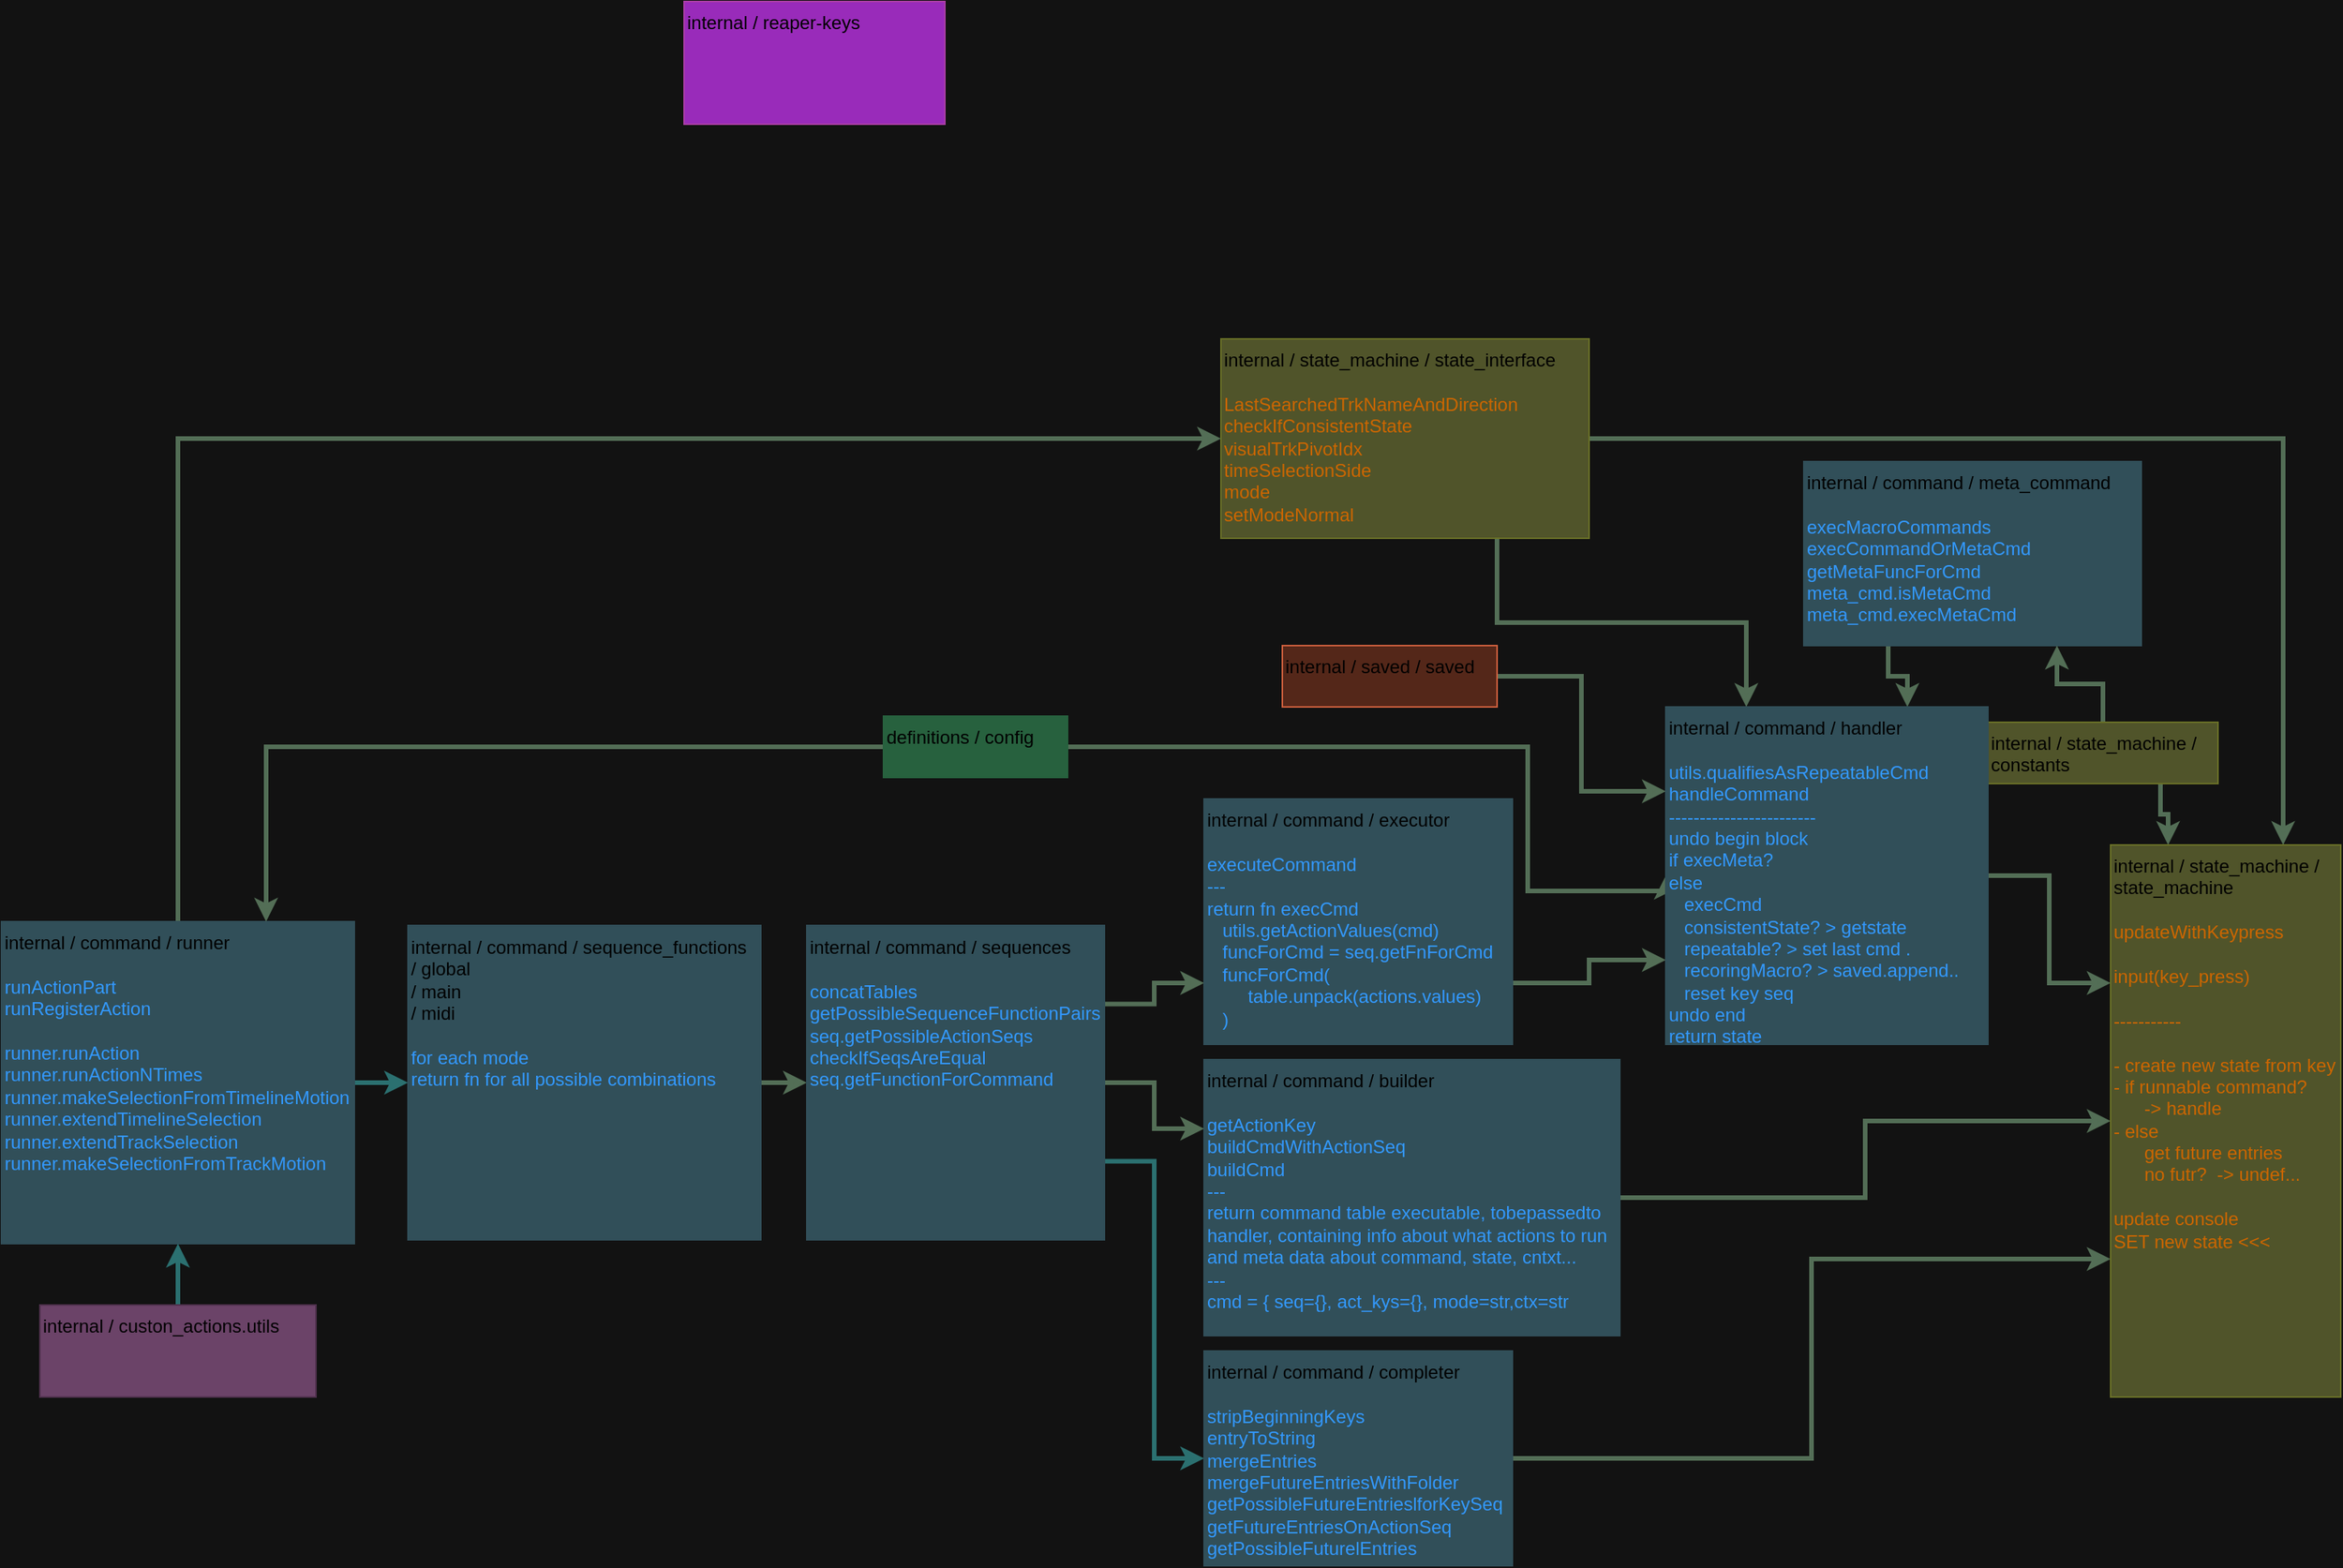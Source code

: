 <mxfile version="13.0.3" type="device"><diagram id="C5RBs43oDa-KdzZeNtuy" name="Page-1"><mxGraphModel dx="1502" dy="1857" grid="1" gridSize="10" guides="1" tooltips="1" connect="1" arrows="1" fold="1" page="1" pageScale="1" pageWidth="827" pageHeight="1169" background="#121212" math="0" shadow="0"><root><mxCell id="WIyWlLk6GJQsqaUBKTNV-0"/><mxCell id="WIyWlLk6GJQsqaUBKTNV-1" parent="WIyWlLk6GJQsqaUBKTNV-0"/><mxCell id="eBRbJFHvnHRZClJzczv9-108" style="edgeStyle=orthogonalEdgeStyle;rounded=0;orthogonalLoop=1;jettySize=auto;html=1;exitX=1;exitY=0.5;exitDx=0;exitDy=0;entryX=0;entryY=0.5;entryDx=0;entryDy=0;strokeColor=#536E56;strokeWidth=3;fontColor=#000000;align=left;" parent="WIyWlLk6GJQsqaUBKTNV-1" source="eBRbJFHvnHRZClJzczv9-5" target="eBRbJFHvnHRZClJzczv9-29" edge="1"><mxGeometry relative="1" as="geometry"/></mxCell><mxCell id="eBRbJFHvnHRZClJzczv9-5" value="&lt;div&gt;&lt;span&gt;internal / command / sequence_functions&lt;/span&gt;&lt;/div&gt;&lt;div&gt;&lt;span&gt;/ global&lt;/span&gt;&lt;/div&gt;&lt;div&gt;/ main&lt;/div&gt;&lt;div&gt;/ midi&lt;/div&gt;&lt;div&gt;&lt;br&gt;&lt;/div&gt;&lt;div&gt;&lt;font color=&quot;#3399ff&quot;&gt;for each mode&lt;/font&gt;&lt;/div&gt;&lt;div&gt;&lt;font color=&quot;#3399ff&quot;&gt;return fn for all possible combinations&lt;/font&gt;&lt;/div&gt;" style="rounded=0;whiteSpace=wrap;html=1;align=left;fillColor=#314F59;verticalAlign=top;strokeColor=#314F59;" parent="WIyWlLk6GJQsqaUBKTNV-1" vertex="1"><mxGeometry x="360" y="-447.5" width="230" height="205" as="geometry"/></mxCell><mxCell id="eBRbJFHvnHRZClJzczv9-105" style="edgeStyle=orthogonalEdgeStyle;rounded=0;orthogonalLoop=1;jettySize=auto;html=1;exitX=1;exitY=0.5;exitDx=0;exitDy=0;entryX=0;entryY=0.5;entryDx=0;entryDy=0;strokeColor=#536E56;strokeWidth=3;fontColor=#000000;align=left;" parent="WIyWlLk6GJQsqaUBKTNV-1" source="eBRbJFHvnHRZClJzczv9-14" target="eBRbJFHvnHRZClJzczv9-99" edge="1"><mxGeometry relative="1" as="geometry"/></mxCell><mxCell id="eBRbJFHvnHRZClJzczv9-14" value="&lt;div&gt;&lt;span&gt;internal / command / builder&lt;/span&gt;&lt;/div&gt;&lt;div&gt;&lt;span&gt;&lt;br&gt;&lt;/span&gt;&lt;/div&gt;&lt;div&gt;&lt;font color=&quot;#3399ff&quot;&gt;getActionKey&lt;/font&gt;&lt;/div&gt;&lt;div&gt;&lt;font color=&quot;#3399ff&quot;&gt;buildCmdWithActionSeq&lt;/font&gt;&lt;/div&gt;&lt;div&gt;&lt;font color=&quot;#3399ff&quot;&gt;buildCmd&lt;/font&gt;&lt;/div&gt;&lt;div&gt;&lt;font color=&quot;#3399ff&quot;&gt;---&lt;/font&gt;&lt;/div&gt;&lt;div&gt;&lt;font color=&quot;#3399ff&quot;&gt;return command table executable, tobepassedto handler, containing info about what actions to run and meta data about command, state, cntxt...&lt;/font&gt;&lt;/div&gt;&lt;div&gt;&lt;font color=&quot;#3399ff&quot;&gt;---&lt;/font&gt;&lt;/div&gt;&lt;div&gt;&lt;font color=&quot;#3399ff&quot;&gt;cmd = { seq={}, act_kys={}, mode=str,ctx=str&lt;/font&gt;&lt;/div&gt;" style="rounded=0;whiteSpace=wrap;html=1;align=left;fillColor=#314F59;verticalAlign=top;strokeColor=#314F59;" parent="WIyWlLk6GJQsqaUBKTNV-1" vertex="1"><mxGeometry x="879" y="-360" width="271" height="180" as="geometry"/></mxCell><mxCell id="eBRbJFHvnHRZClJzczv9-110" style="edgeStyle=orthogonalEdgeStyle;rounded=0;orthogonalLoop=1;jettySize=auto;html=1;exitX=1;exitY=0.5;exitDx=0;exitDy=0;entryX=0.75;entryY=0;entryDx=0;entryDy=0;strokeColor=#536E56;strokeWidth=3;fontColor=#000000;align=left;" parent="WIyWlLk6GJQsqaUBKTNV-1" source="eBRbJFHvnHRZClJzczv9-17" target="eBRbJFHvnHRZClJzczv9-99" edge="1"><mxGeometry relative="1" as="geometry"/></mxCell><mxCell id="eBRbJFHvnHRZClJzczv9-132" style="edgeStyle=orthogonalEdgeStyle;rounded=0;orthogonalLoop=1;jettySize=auto;html=1;exitX=0.75;exitY=1;exitDx=0;exitDy=0;entryX=0.25;entryY=0;entryDx=0;entryDy=0;strokeColor=#536E56;strokeWidth=3;fontColor=#000000;align=left;" parent="WIyWlLk6GJQsqaUBKTNV-1" source="eBRbJFHvnHRZClJzczv9-17" target="eBRbJFHvnHRZClJzczv9-51" edge="1"><mxGeometry relative="1" as="geometry"/></mxCell><mxCell id="eBRbJFHvnHRZClJzczv9-17" value="&lt;div&gt;&lt;span&gt;internal / state_machine / state_interface&lt;/span&gt;&lt;/div&gt;&lt;div&gt;&lt;br&gt;&lt;/div&gt;&lt;div&gt;&lt;font color=&quot;#cc6600&quot;&gt;LastSearchedTrkNameAndDirection&lt;/font&gt;&lt;/div&gt;&lt;div&gt;&lt;font color=&quot;#cc6600&quot;&gt;checkIfConsistentState&lt;/font&gt;&lt;/div&gt;&lt;div&gt;&lt;font color=&quot;#cc6600&quot;&gt;visualTrkPivotIdx&lt;/font&gt;&lt;/div&gt;&lt;div&gt;&lt;font color=&quot;#cc6600&quot;&gt;timeSelectionSide&lt;/font&gt;&lt;/div&gt;&lt;div&gt;&lt;font color=&quot;#cc6600&quot;&gt;mode&lt;/font&gt;&lt;/div&gt;&lt;div&gt;&lt;font color=&quot;#cc6600&quot;&gt;setModeNormal&lt;/font&gt;&lt;/div&gt;" style="rounded=0;whiteSpace=wrap;html=1;align=left;fillColor=#50542A;verticalAlign=top;strokeColor=#697027;" parent="WIyWlLk6GJQsqaUBKTNV-1" vertex="1"><mxGeometry x="890" y="-830" width="240" height="130" as="geometry"/></mxCell><mxCell id="eBRbJFHvnHRZClJzczv9-77" style="edgeStyle=orthogonalEdgeStyle;rounded=0;orthogonalLoop=1;jettySize=auto;html=1;exitX=1;exitY=0.75;exitDx=0;exitDy=0;entryX=0;entryY=0.5;entryDx=0;entryDy=0;strokeColor=#2B7070;strokeWidth=3;fontColor=#000000;align=left;" parent="WIyWlLk6GJQsqaUBKTNV-1" source="eBRbJFHvnHRZClJzczv9-29" target="eBRbJFHvnHRZClJzczv9-33" edge="1"><mxGeometry relative="1" as="geometry"/></mxCell><mxCell id="eBRbJFHvnHRZClJzczv9-129" style="edgeStyle=orthogonalEdgeStyle;rounded=0;orthogonalLoop=1;jettySize=auto;html=1;exitX=1;exitY=0.25;exitDx=0;exitDy=0;entryX=0;entryY=0.75;entryDx=0;entryDy=0;strokeColor=#536E56;strokeWidth=3;fontColor=#000000;align=left;" parent="WIyWlLk6GJQsqaUBKTNV-1" source="eBRbJFHvnHRZClJzczv9-29" target="eBRbJFHvnHRZClJzczv9-45" edge="1"><mxGeometry relative="1" as="geometry"/></mxCell><mxCell id="eBRbJFHvnHRZClJzczv9-131" style="edgeStyle=orthogonalEdgeStyle;rounded=0;orthogonalLoop=1;jettySize=auto;html=1;exitX=1;exitY=0.5;exitDx=0;exitDy=0;entryX=0;entryY=0.25;entryDx=0;entryDy=0;strokeColor=#536E56;strokeWidth=3;fontColor=#000000;align=left;" parent="WIyWlLk6GJQsqaUBKTNV-1" source="eBRbJFHvnHRZClJzczv9-29" target="eBRbJFHvnHRZClJzczv9-14" edge="1"><mxGeometry relative="1" as="geometry"/></mxCell><mxCell id="eBRbJFHvnHRZClJzczv9-29" value="&lt;div&gt;&lt;span&gt;internal / command / sequences&lt;/span&gt;&lt;/div&gt;&lt;div&gt;&lt;span&gt;&lt;br&gt;&lt;/span&gt;&lt;/div&gt;&lt;div&gt;&lt;font color=&quot;#3399ff&quot;&gt;concatTables&lt;/font&gt;&lt;/div&gt;&lt;div&gt;&lt;font color=&quot;#3399ff&quot;&gt;getPossibleSequenceFunctionPairs&lt;/font&gt;&lt;/div&gt;&lt;div&gt;&lt;font color=&quot;#3399ff&quot;&gt;seq.getPossibleActionSeqs&lt;/font&gt;&lt;/div&gt;&lt;div&gt;&lt;font color=&quot;#3399ff&quot;&gt;checkIfSeqsAreEqual&lt;/font&gt;&lt;/div&gt;&lt;div&gt;&lt;font color=&quot;#3399ff&quot;&gt;seq.getFunctionForCommand&lt;/font&gt;&lt;/div&gt;" style="rounded=0;whiteSpace=wrap;html=1;align=left;fillColor=#314F59;verticalAlign=top;strokeColor=#314F59;" parent="WIyWlLk6GJQsqaUBKTNV-1" vertex="1"><mxGeometry x="620" y="-447.5" width="194" height="205" as="geometry"/></mxCell><mxCell id="eBRbJFHvnHRZClJzczv9-111" style="edgeStyle=orthogonalEdgeStyle;rounded=0;orthogonalLoop=1;jettySize=auto;html=1;exitX=1;exitY=0.5;exitDx=0;exitDy=0;entryX=0;entryY=0.75;entryDx=0;entryDy=0;strokeColor=#536E56;strokeWidth=3;fontColor=#000000;align=left;" parent="WIyWlLk6GJQsqaUBKTNV-1" source="eBRbJFHvnHRZClJzczv9-33" target="eBRbJFHvnHRZClJzczv9-99" edge="1"><mxGeometry relative="1" as="geometry"/></mxCell><mxCell id="eBRbJFHvnHRZClJzczv9-33" value="&lt;div&gt;&lt;span&gt;internal / command / completer&lt;/span&gt;&lt;/div&gt;&lt;div&gt;&lt;span&gt;&lt;br&gt;&lt;/span&gt;&lt;/div&gt;&lt;div&gt;&lt;span&gt;&lt;font color=&quot;#3399ff&quot;&gt;stripBeginningKeys&lt;/font&gt;&lt;/span&gt;&lt;/div&gt;&lt;div&gt;&lt;span&gt;&lt;font color=&quot;#3399ff&quot;&gt;entryToString&lt;/font&gt;&lt;/span&gt;&lt;/div&gt;&lt;div&gt;&lt;span&gt;&lt;font color=&quot;#3399ff&quot;&gt;mergeEntries&lt;/font&gt;&lt;/span&gt;&lt;/div&gt;&lt;div&gt;&lt;span&gt;&lt;font color=&quot;#3399ff&quot;&gt;mergeFutureEntriesWithFolder&lt;/font&gt;&lt;/span&gt;&lt;/div&gt;&lt;div&gt;&lt;span&gt;&lt;font color=&quot;#3399ff&quot;&gt;getPossibleFutureEntrieslforKeySeq&lt;/font&gt;&lt;/span&gt;&lt;/div&gt;&lt;div&gt;&lt;span&gt;&lt;font color=&quot;#3399ff&quot;&gt;getFutureEntriesOnActionSeq&lt;/font&gt;&lt;/span&gt;&lt;/div&gt;&lt;div&gt;&lt;span&gt;&lt;font color=&quot;#3399ff&quot;&gt;getPossibleFuturelEntries&lt;/font&gt;&lt;/span&gt;&lt;/div&gt;" style="rounded=0;whiteSpace=wrap;html=1;align=left;fillColor=#314F59;verticalAlign=top;strokeColor=#314F59;" parent="WIyWlLk6GJQsqaUBKTNV-1" vertex="1"><mxGeometry x="879" y="-170" width="201" height="140" as="geometry"/></mxCell><mxCell id="eBRbJFHvnHRZClJzczv9-88" style="edgeStyle=orthogonalEdgeStyle;rounded=0;orthogonalLoop=1;jettySize=auto;html=1;exitX=1;exitY=0.5;exitDx=0;exitDy=0;strokeColor=#2B7070;strokeWidth=3;fontColor=#000000;align=left;" parent="WIyWlLk6GJQsqaUBKTNV-1" source="eBRbJFHvnHRZClJzczv9-40" target="eBRbJFHvnHRZClJzczv9-5" edge="1"><mxGeometry relative="1" as="geometry"/></mxCell><mxCell id="eBRbJFHvnHRZClJzczv9-107" style="edgeStyle=orthogonalEdgeStyle;rounded=0;orthogonalLoop=1;jettySize=auto;html=1;exitX=0.5;exitY=0;exitDx=0;exitDy=0;entryX=0;entryY=0.5;entryDx=0;entryDy=0;strokeColor=#536E56;strokeWidth=3;fontColor=#000000;align=left;" parent="WIyWlLk6GJQsqaUBKTNV-1" source="eBRbJFHvnHRZClJzczv9-40" target="eBRbJFHvnHRZClJzczv9-17" edge="1"><mxGeometry relative="1" as="geometry"/></mxCell><mxCell id="eBRbJFHvnHRZClJzczv9-40" value="&lt;div&gt;&lt;span&gt;internal / command / runner&lt;/span&gt;&lt;/div&gt;&lt;div&gt;&lt;span&gt;&lt;br&gt;&lt;/span&gt;&lt;/div&gt;&lt;div&gt;&lt;font color=&quot;#3399ff&quot;&gt;runActionPart&lt;/font&gt;&lt;/div&gt;&lt;div&gt;&lt;font color=&quot;#3399ff&quot;&gt;runRegisterAction&lt;/font&gt;&lt;/div&gt;&lt;div&gt;&lt;br&gt;&lt;/div&gt;&lt;div&gt;&lt;font color=&quot;#3399ff&quot;&gt;runner.runAction&lt;/font&gt;&lt;/div&gt;&lt;div&gt;&lt;font color=&quot;#3399ff&quot;&gt;runner.runActionNTimes&lt;/font&gt;&lt;/div&gt;&lt;div&gt;&lt;font color=&quot;#3399ff&quot;&gt;runner.makeSelectionFromTimelineMotion&lt;/font&gt;&lt;/div&gt;&lt;div&gt;&lt;font color=&quot;#3399ff&quot;&gt;runner.extendTimelineSelection&lt;/font&gt;&lt;/div&gt;&lt;div&gt;&lt;font color=&quot;#3399ff&quot;&gt;runner.extendTrackSelection&lt;/font&gt;&lt;/div&gt;&lt;div&gt;&lt;font color=&quot;#3399ff&quot;&gt;runner.makeSelectionFromTrackMotion&lt;/font&gt;&lt;/div&gt;" style="rounded=0;whiteSpace=wrap;html=1;align=left;fillColor=#314F59;verticalAlign=top;strokeColor=#314F59;" parent="WIyWlLk6GJQsqaUBKTNV-1" vertex="1"><mxGeometry x="95" y="-450" width="230" height="210" as="geometry"/></mxCell><mxCell id="eBRbJFHvnHRZClJzczv9-83" style="edgeStyle=orthogonalEdgeStyle;rounded=0;orthogonalLoop=1;jettySize=auto;html=1;exitX=0.5;exitY=0;exitDx=0;exitDy=0;strokeColor=#2B7070;strokeWidth=3;fontColor=#000000;align=left;" parent="WIyWlLk6GJQsqaUBKTNV-1" source="eBRbJFHvnHRZClJzczv9-42" target="eBRbJFHvnHRZClJzczv9-40" edge="1"><mxGeometry relative="1" as="geometry"/></mxCell><mxCell id="eBRbJFHvnHRZClJzczv9-42" value="&lt;div&gt;&lt;span&gt;internal / custon_actions.utils&lt;/span&gt;&lt;/div&gt;" style="rounded=0;whiteSpace=wrap;html=1;align=left;fillColor=#6B4368;verticalAlign=top;strokeColor=#4F314D;" parent="WIyWlLk6GJQsqaUBKTNV-1" vertex="1"><mxGeometry x="120" y="-200" width="180" height="60" as="geometry"/></mxCell><mxCell id="eBRbJFHvnHRZClJzczv9-121" style="edgeStyle=orthogonalEdgeStyle;rounded=0;orthogonalLoop=1;jettySize=auto;html=1;exitX=1;exitY=0.75;exitDx=0;exitDy=0;entryX=0;entryY=0.75;entryDx=0;entryDy=0;strokeColor=#536E56;strokeWidth=3;fontColor=#000000;align=left;" parent="WIyWlLk6GJQsqaUBKTNV-1" source="eBRbJFHvnHRZClJzczv9-45" target="eBRbJFHvnHRZClJzczv9-51" edge="1"><mxGeometry relative="1" as="geometry"/></mxCell><mxCell id="eBRbJFHvnHRZClJzczv9-45" value="&lt;div&gt;&lt;span&gt;internal / command / executor&lt;/span&gt;&lt;/div&gt;&lt;div&gt;&lt;span&gt;&lt;br&gt;&lt;/span&gt;&lt;/div&gt;&lt;div&gt;&lt;span&gt;&lt;font color=&quot;#3399ff&quot;&gt;executeCommand&lt;/font&gt;&lt;/span&gt;&lt;/div&gt;&lt;div&gt;&lt;font color=&quot;#3399ff&quot;&gt;---&lt;/font&gt;&lt;/div&gt;&lt;div&gt;&lt;font color=&quot;#3399ff&quot;&gt;return fn execCmd&lt;/font&gt;&lt;/div&gt;&lt;div&gt;&lt;font color=&quot;#3399ff&quot;&gt;&amp;nbsp; &amp;nbsp;utils.getActionValues(cmd)&lt;/font&gt;&lt;/div&gt;&lt;div&gt;&lt;font color=&quot;#3399ff&quot;&gt;&amp;nbsp; &amp;nbsp;funcForCmd = seq.getFnForCmd&lt;/font&gt;&lt;/div&gt;&lt;div&gt;&lt;font color=&quot;#3399ff&quot;&gt;&amp;nbsp; &amp;nbsp;funcForCmd(&lt;/font&gt;&lt;/div&gt;&lt;div&gt;&lt;font color=&quot;#3399ff&quot;&gt;&amp;nbsp; &amp;nbsp; &amp;nbsp; &amp;nbsp; table.unpack(actions.values&lt;/font&gt;&lt;span style=&quot;color: rgb(51 , 153 , 255)&quot;&gt;)&lt;/span&gt;&lt;/div&gt;&lt;div&gt;&lt;span style=&quot;color: rgb(51 , 153 , 255)&quot;&gt;&amp;nbsp; &amp;nbsp;)&lt;/span&gt;&lt;/div&gt;" style="rounded=0;whiteSpace=wrap;html=1;align=left;fillColor=#314F59;verticalAlign=top;strokeColor=#314F59;" parent="WIyWlLk6GJQsqaUBKTNV-1" vertex="1"><mxGeometry x="879" y="-530" width="201" height="160" as="geometry"/></mxCell><mxCell id="eBRbJFHvnHRZClJzczv9-126" style="edgeStyle=orthogonalEdgeStyle;rounded=0;orthogonalLoop=1;jettySize=auto;html=1;exitX=1;exitY=0.5;exitDx=0;exitDy=0;entryX=0;entryY=0.25;entryDx=0;entryDy=0;strokeColor=#536E56;strokeWidth=3;fontColor=#000000;align=left;" parent="WIyWlLk6GJQsqaUBKTNV-1" source="eBRbJFHvnHRZClJzczv9-56" target="eBRbJFHvnHRZClJzczv9-51" edge="1"><mxGeometry relative="1" as="geometry"/></mxCell><mxCell id="eBRbJFHvnHRZClJzczv9-56" value="&lt;div&gt;&lt;span&gt;internal / saved / saved&lt;/span&gt;&lt;/div&gt;" style="rounded=0;whiteSpace=wrap;html=1;align=left;fillColor=#542719;verticalAlign=top;strokeColor=#CF603E;" parent="WIyWlLk6GJQsqaUBKTNV-1" vertex="1"><mxGeometry x="930" y="-630" width="140" height="40" as="geometry"/></mxCell><mxCell id="eBRbJFHvnHRZClJzczv9-128" style="edgeStyle=orthogonalEdgeStyle;rounded=0;orthogonalLoop=1;jettySize=auto;html=1;exitX=0.25;exitY=1;exitDx=0;exitDy=0;entryX=0.75;entryY=0;entryDx=0;entryDy=0;strokeColor=#536E56;strokeWidth=3;fontColor=#000000;align=left;" parent="WIyWlLk6GJQsqaUBKTNV-1" source="eBRbJFHvnHRZClJzczv9-58" target="eBRbJFHvnHRZClJzczv9-51" edge="1"><mxGeometry relative="1" as="geometry"/></mxCell><mxCell id="eBRbJFHvnHRZClJzczv9-58" value="&lt;div&gt;&lt;span&gt;internal / command / meta_command&lt;/span&gt;&lt;/div&gt;&lt;div&gt;&lt;br&gt;&lt;/div&gt;&lt;div&gt;&lt;font color=&quot;#3399ff&quot;&gt;execMacroCommands&lt;/font&gt;&lt;/div&gt;&lt;div&gt;&lt;font color=&quot;#3399ff&quot;&gt;execCommandOrMetaCmd&lt;/font&gt;&lt;/div&gt;&lt;div&gt;&lt;font color=&quot;#3399ff&quot;&gt;getMetaFuncForCmd&lt;/font&gt;&lt;/div&gt;&lt;div&gt;&lt;font color=&quot;#3399ff&quot;&gt;meta_cmd.isMetaCmd&lt;/font&gt;&lt;/div&gt;&lt;div&gt;&lt;font color=&quot;#3399ff&quot;&gt;meta_cmd.execMetaCmd&lt;/font&gt;&lt;/div&gt;" style="rounded=0;whiteSpace=wrap;html=1;align=left;fillColor=#314F59;labelPosition=center;verticalLabelPosition=middle;verticalAlign=top;strokeColor=#314F59;" parent="WIyWlLk6GJQsqaUBKTNV-1" vertex="1"><mxGeometry x="1270" y="-750" width="220" height="120" as="geometry"/></mxCell><mxCell id="eBRbJFHvnHRZClJzczv9-97" style="edgeStyle=orthogonalEdgeStyle;rounded=0;orthogonalLoop=1;jettySize=auto;html=1;exitX=0;exitY=0.5;exitDx=0;exitDy=0;entryX=0.75;entryY=0;entryDx=0;entryDy=0;strokeColor=#536E56;strokeWidth=3;fontColor=#000000;align=left;" parent="WIyWlLk6GJQsqaUBKTNV-1" source="eBRbJFHvnHRZClJzczv9-61" target="eBRbJFHvnHRZClJzczv9-40" edge="1"><mxGeometry relative="1" as="geometry"/></mxCell><mxCell id="eBRbJFHvnHRZClJzczv9-125" style="edgeStyle=orthogonalEdgeStyle;rounded=0;orthogonalLoop=1;jettySize=auto;html=1;exitX=1;exitY=0.5;exitDx=0;exitDy=0;entryX=0;entryY=0.5;entryDx=0;entryDy=0;strokeColor=#536E56;strokeWidth=3;fontColor=#000000;align=left;" parent="WIyWlLk6GJQsqaUBKTNV-1" source="eBRbJFHvnHRZClJzczv9-61" target="eBRbJFHvnHRZClJzczv9-51" edge="1"><mxGeometry relative="1" as="geometry"><Array as="points"><mxPoint x="1090" y="-564"/><mxPoint x="1090" y="-470"/></Array></mxGeometry></mxCell><mxCell id="eBRbJFHvnHRZClJzczv9-61" value="definitions / config" style="rounded=0;whiteSpace=wrap;html=1;align=left;fillColor=#27613E;labelPosition=center;verticalLabelPosition=middle;verticalAlign=top;strokeColor=#27613E;" parent="WIyWlLk6GJQsqaUBKTNV-1" vertex="1"><mxGeometry x="670" y="-584" width="120" height="40" as="geometry"/></mxCell><mxCell id="eBRbJFHvnHRZClJzczv9-63" value="&lt;div&gt;&lt;span&gt;internal / reaper-keys&lt;/span&gt;&lt;/div&gt;" style="rounded=0;whiteSpace=wrap;html=1;align=left;fillColor=#992BBA;verticalAlign=top;strokeColor=#AB3EA7;" parent="WIyWlLk6GJQsqaUBKTNV-1" vertex="1"><mxGeometry x="540" y="-1050" width="170" height="80" as="geometry"/></mxCell><mxCell id="eBRbJFHvnHRZClJzczv9-101" style="edgeStyle=orthogonalEdgeStyle;rounded=0;orthogonalLoop=1;jettySize=auto;html=1;exitX=0.75;exitY=1;exitDx=0;exitDy=0;entryX=0.25;entryY=0;entryDx=0;entryDy=0;strokeColor=#536E56;strokeWidth=3;fontColor=#000000;align=left;" parent="WIyWlLk6GJQsqaUBKTNV-1" source="eBRbJFHvnHRZClJzczv9-68" target="eBRbJFHvnHRZClJzczv9-99" edge="1"><mxGeometry relative="1" as="geometry"/></mxCell><mxCell id="eBRbJFHvnHRZClJzczv9-109" style="edgeStyle=orthogonalEdgeStyle;rounded=0;orthogonalLoop=1;jettySize=auto;html=1;exitX=0.5;exitY=0;exitDx=0;exitDy=0;entryX=0.75;entryY=1;entryDx=0;entryDy=0;strokeColor=#536E56;strokeWidth=3;fontColor=#000000;align=left;" parent="WIyWlLk6GJQsqaUBKTNV-1" source="eBRbJFHvnHRZClJzczv9-68" target="eBRbJFHvnHRZClJzczv9-58" edge="1"><mxGeometry relative="1" as="geometry"/></mxCell><mxCell id="eBRbJFHvnHRZClJzczv9-68" value="&lt;div&gt;&lt;span&gt;internal / state_machine / constants&lt;/span&gt;&lt;/div&gt;&lt;div&gt;&lt;span&gt;&lt;br&gt;&lt;/span&gt;&lt;/div&gt;&lt;div&gt;&lt;span&gt;&lt;br&gt;&lt;/span&gt;&lt;/div&gt;&lt;div&gt;&lt;br&gt;&lt;/div&gt;" style="rounded=0;whiteSpace=wrap;html=1;align=left;fillColor=#50542A;verticalAlign=top;strokeColor=#697027;" parent="WIyWlLk6GJQsqaUBKTNV-1" vertex="1"><mxGeometry x="1390" y="-580" width="150" height="40" as="geometry"/></mxCell><mxCell id="eBRbJFHvnHRZClJzczv9-114" style="edgeStyle=orthogonalEdgeStyle;rounded=0;orthogonalLoop=1;jettySize=auto;html=1;exitX=1;exitY=0.5;exitDx=0;exitDy=0;entryX=0;entryY=0.25;entryDx=0;entryDy=0;strokeColor=#536E56;strokeWidth=3;fontColor=#000000;align=left;" parent="WIyWlLk6GJQsqaUBKTNV-1" source="eBRbJFHvnHRZClJzczv9-51" target="eBRbJFHvnHRZClJzczv9-99" edge="1"><mxGeometry relative="1" as="geometry"/></mxCell><mxCell id="eBRbJFHvnHRZClJzczv9-51" value="&lt;div&gt;&lt;span&gt;internal / command / handler&lt;/span&gt;&lt;/div&gt;&lt;div&gt;&lt;span&gt;&lt;br&gt;&lt;/span&gt;&lt;/div&gt;&lt;div&gt;&lt;span&gt;&lt;font color=&quot;#3399ff&quot;&gt;utils.qualifiesAsRepeatableCmd&lt;/font&gt;&lt;/span&gt;&lt;/div&gt;&lt;div&gt;&lt;span&gt;&lt;font color=&quot;#3399ff&quot;&gt;handleCommand&lt;/font&gt;&lt;/span&gt;&lt;/div&gt;&lt;div&gt;&lt;font color=&quot;#3399ff&quot;&gt;------------------------&amp;nbsp;&lt;/font&gt;&lt;/div&gt;&lt;div&gt;&lt;span style=&quot;color: rgb(51 , 153 , 255)&quot;&gt;undo begin block&lt;/span&gt;&lt;br&gt;&lt;/div&gt;&lt;div&gt;&lt;font color=&quot;#3399ff&quot;&gt;if execMeta?&lt;/font&gt;&lt;/div&gt;&lt;div&gt;&lt;font color=&quot;#3399ff&quot;&gt;else&lt;/font&gt;&lt;/div&gt;&lt;div&gt;&lt;font color=&quot;#3399ff&quot;&gt;&amp;nbsp; &amp;nbsp;execCmd&lt;/font&gt;&lt;/div&gt;&lt;div&gt;&lt;font color=&quot;#3399ff&quot;&gt;&amp;nbsp; &amp;nbsp;consistentState? &amp;gt; getstate&lt;/font&gt;&lt;/div&gt;&lt;div&gt;&lt;font color=&quot;#3399ff&quot;&gt;&amp;nbsp; &amp;nbsp;repeatable? &amp;gt; set last cmd .&lt;/font&gt;&lt;/div&gt;&lt;div&gt;&lt;font color=&quot;#3399ff&quot;&gt;&amp;nbsp; &amp;nbsp;recoringMacro? &amp;gt; saved.append..&lt;/font&gt;&lt;/div&gt;&lt;div&gt;&lt;font color=&quot;#3399ff&quot;&gt;&amp;nbsp; &amp;nbsp;reset key seq&lt;/font&gt;&lt;/div&gt;&lt;div&gt;&lt;font color=&quot;#3399ff&quot;&gt;undo end&lt;/font&gt;&lt;/div&gt;&lt;div&gt;&lt;font color=&quot;#3399ff&quot;&gt;return state&lt;/font&gt;&lt;/div&gt;" style="rounded=0;whiteSpace=wrap;html=1;align=left;fillColor=#314F59;verticalAlign=top;strokeColor=#314F59;" parent="WIyWlLk6GJQsqaUBKTNV-1" vertex="1"><mxGeometry x="1180" y="-590" width="210" height="220" as="geometry"/></mxCell><mxCell id="eBRbJFHvnHRZClJzczv9-78" style="edgeStyle=orthogonalEdgeStyle;rounded=0;orthogonalLoop=1;jettySize=auto;html=1;exitX=0.5;exitY=1;exitDx=0;exitDy=0;strokeColor=#2B7070;strokeWidth=3;fontColor=#000000;align=left;" parent="WIyWlLk6GJQsqaUBKTNV-1" source="eBRbJFHvnHRZClJzczv9-14" target="eBRbJFHvnHRZClJzczv9-14" edge="1"><mxGeometry relative="1" as="geometry"/></mxCell><mxCell id="eBRbJFHvnHRZClJzczv9-99" value="&lt;div&gt;&lt;span&gt;internal / state_machine / state_machine&amp;nbsp;&lt;/span&gt;&lt;br&gt;&lt;/div&gt;&lt;div&gt;&lt;span&gt;&lt;br&gt;&lt;/span&gt;&lt;/div&gt;&lt;div&gt;&lt;span&gt;&lt;font color=&quot;#cc6600&quot;&gt;updateWithKeypress&lt;/font&gt;&lt;/span&gt;&lt;/div&gt;&lt;div&gt;&lt;span&gt;&lt;font color=&quot;#cc6600&quot;&gt;&lt;br&gt;&lt;/font&gt;&lt;/span&gt;&lt;/div&gt;&lt;div&gt;&lt;font color=&quot;#cc6600&quot;&gt;input(key_press)&lt;/font&gt;&lt;/div&gt;&lt;div&gt;&lt;font color=&quot;#cc6600&quot;&gt;&lt;br&gt;&lt;/font&gt;&lt;/div&gt;&lt;div&gt;&lt;font color=&quot;#cc6600&quot;&gt;-----------&lt;/font&gt;&lt;/div&gt;&lt;div&gt;&lt;font color=&quot;#cc6600&quot;&gt;&lt;br&gt;&lt;/font&gt;&lt;/div&gt;&lt;div&gt;&lt;font color=&quot;#cc6600&quot;&gt;- create new state from key&lt;/font&gt;&lt;/div&gt;&lt;div&gt;&lt;font color=&quot;#cc6600&quot;&gt;- if runnable command?&lt;/font&gt;&lt;/div&gt;&lt;div&gt;&lt;font color=&quot;#cc6600&quot;&gt;&amp;nbsp; &amp;nbsp; &amp;nbsp; -&amp;gt; handle&amp;nbsp;&amp;nbsp;&lt;/font&gt;&lt;/div&gt;&lt;div&gt;&lt;font color=&quot;#cc6600&quot;&gt;- else&lt;/font&gt;&lt;/div&gt;&lt;div&gt;&lt;font color=&quot;#cc6600&quot;&gt;&amp;nbsp; &amp;nbsp; &amp;nbsp; get future entries&lt;/font&gt;&lt;/div&gt;&lt;div&gt;&lt;font color=&quot;#cc6600&quot;&gt;&amp;nbsp; &amp;nbsp; &amp;nbsp; no futr?&amp;nbsp; -&amp;gt; undef...&lt;/font&gt;&lt;/div&gt;&lt;div&gt;&lt;font color=&quot;#cc6600&quot;&gt;&lt;br&gt;&lt;/font&gt;&lt;/div&gt;&lt;div&gt;&lt;font color=&quot;#cc6600&quot;&gt;update console&lt;/font&gt;&lt;/div&gt;&lt;div&gt;&lt;font color=&quot;#cc6600&quot;&gt;SET new state &amp;lt;&amp;lt;&amp;lt;&lt;/font&gt;&lt;/div&gt;" style="rounded=0;whiteSpace=wrap;html=1;align=left;fillColor=#50542A;verticalAlign=top;strokeColor=#697027;" parent="WIyWlLk6GJQsqaUBKTNV-1" vertex="1"><mxGeometry x="1470" y="-500" width="150" height="360" as="geometry"/></mxCell></root></mxGraphModel></diagram></mxfile>